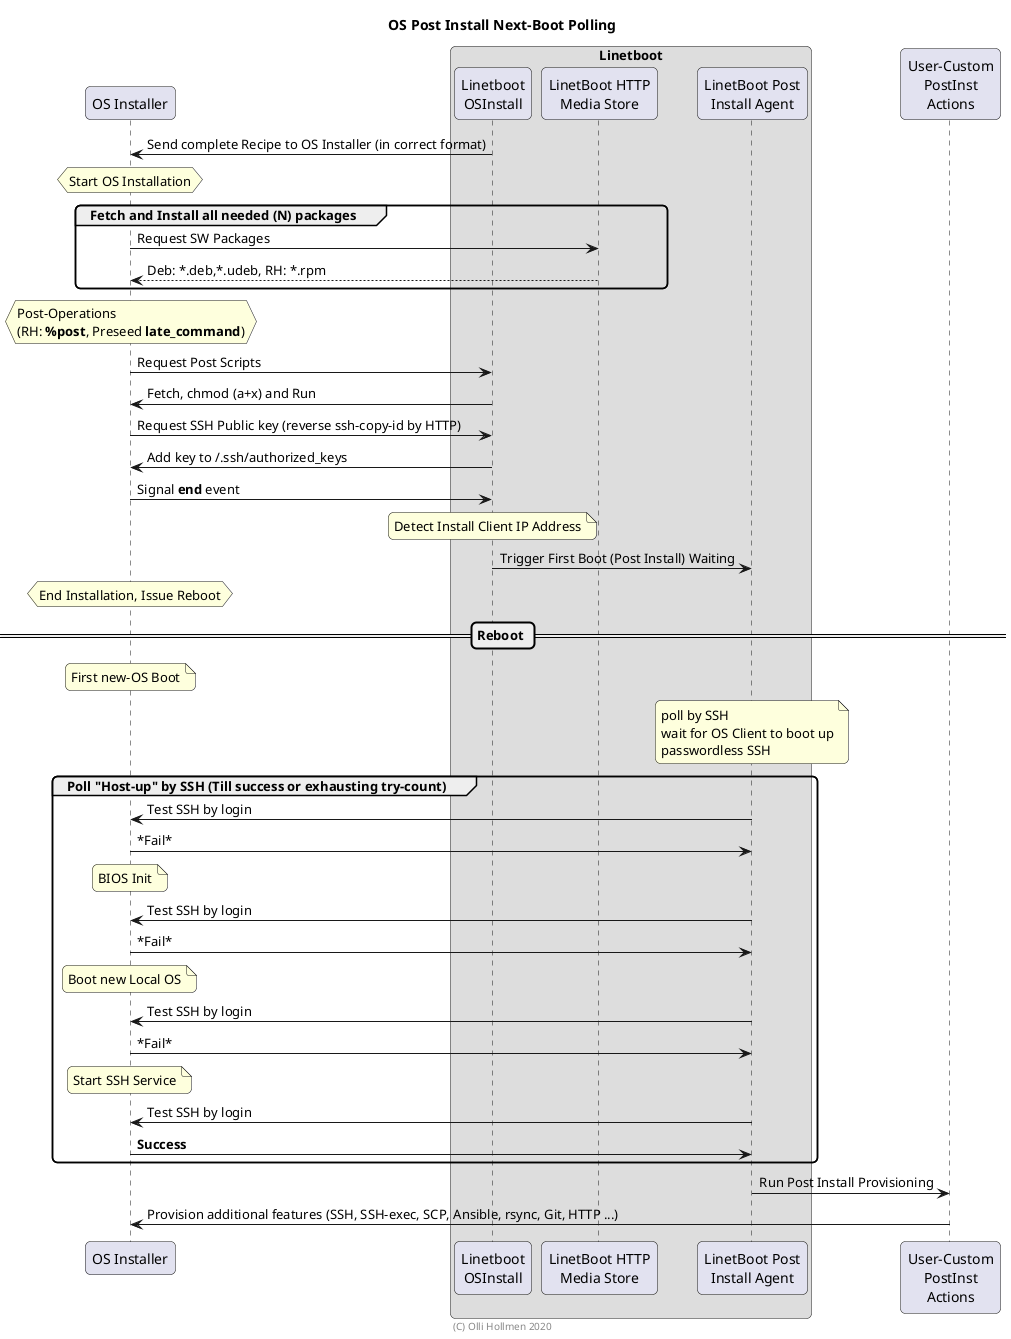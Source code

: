 @startuml
skinparam roundcorner 10
title OS Post Install Next-Boot Polling

participant "OS Installer" as Client
box "Linetboot"
participant "Linetboot\nOSInstall" as HTTP

'participant "Parameter Creation" as Para
'participant "Tmpl Store" as TS
'participant "Tmpl Engine" as TE

participant "LinetBoot HTTP\nMedia Store" as media
participant "LinetBoot Post\nInstall Agent" as pi

end box

participant "User-Custom\nPostInst\nActions" as exec

'hnote over Client: Get Network Interface up

'Client -> HTTP: Request Recipe (e.g. by URL in kernel command line)

'hnote over HTTP: Detect IP Address of client (Host Identity, for facts lookup)
'hnote over HTTP: Detect the kind of Recipe to generate from URL (e.g. /ks.cfg => RH Kickstart)
'hnote over HTTP: Lookup facts or generate "fake-facts" for new hosts (by IP Addr)

'HTTP -> Para: Create Parameters

' hnote over Para: Global Main Config\nHost Facts\nNet (global+host)\nDisk (host)\nInitial User\nPackages Repo / Mirror\nOS Hint

'hnote over Para
'* Global Main Config
'* Host Facts
'** Net (global+host)
'** Disk (host)
'** Initial User
'** Packages Repo / Mirror
'** OS Type Hint
'end hnote

'HTTP <- Para: Return Parameters Structure ""{net: {}, ...}""

'hnote over HTTP: Complete Parameters (private deep copy)

'HTTP -> TS: Get Correct Template for current OS Install (e.g. ks.cfg.tmpl)
'HTTP <- TS:

'HTTP -> TE: Generate Templated Output: ""out = TmplEngine.render(tmpl, params)""
'HTTP <- TE: "The Recipe"

Client <- HTTP: Send complete Recipe to OS Installer (in correct format)

hnote over Client: Start OS Installation

'Client -> media: Request Install packages
'Client <- media: Fetch and Install

group Fetch and Install all needed (N) packages
Client -> media: Request SW Packages
' HTTP <-> media
Client <-- media: Deb: *.deb,*.udeb, RH: *.rpm
end

hnote over Client: Post-Operations\n(RH: **%post**, Preseed **late_command**)

Client -> HTTP: Request Post Scripts
Client <- HTTP: Fetch, chmod (a+x) and Run

Client -> HTTP: Request SSH Public key (reverse ssh-copy-id by HTTP)
Client <- HTTP: Add key to ~/.ssh/authorized_keys

Client -> HTTP: Signal **end** event
note over HTTP: Detect Install Client IP Address
HTTP -> pi: Trigger First Boot (Post Install) Waiting

hnote over Client: End Installation, Issue Reboot
== Reboot ==
note over Client: First new-OS Boot
note over pi: poll by SSH\nwait for OS Client to boot up\npasswordless SSH
'note right
'poll by SSH
'wait for OS Client to boot up
'passwordless SSH
'end note

group Poll "Host-up" by SSH (Till success or exhausting try-count)

Client <- pi: Test SSH by login
Client -> pi: *Fail*

note over Client: BIOS Init

Client <- pi: Test SSH by login
Client -> pi: *Fail*

note over Client:Boot new Local OS

Client <- pi: Test SSH by login
Client -> pi: *Fail*

note over Client:Start SSH Service

Client <- pi: Test SSH by login
Client -> pi: **Success**

end

pi -> exec: Run Post Install Provisioning


exec -> Client: Provision additional features (SSH, SSH-exec, SCP, Ansible, rsync, Git, HTTP ...)



footer (C) Olli Hollmen 2020
@enduml
